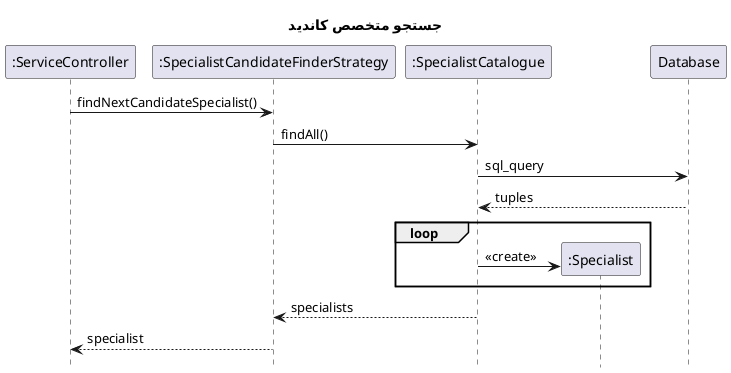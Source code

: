 @startuml findNextCandidate
hide footbox
title "جستجو متخصص کاندید"
participant ":ServiceController" as ServiceController
participant ":SpecialistCandidateFinderStrategy" as SpecialistCandidateFinderStrategy
participant ":SpecialistCatalogue" as SpecialistCatalogue
participant ":Specialist" as Specialist

ServiceController -> SpecialistCandidateFinderStrategy: findNextCandidateSpecialist()
SpecialistCandidateFinderStrategy -> SpecialistCatalogue: findAll()
SpecialistCatalogue -> Database: sql_query
return tuples
loop
    SpecialistCatalogue -> Specialist **: <<create>>
end
SpecialistCatalogue --> SpecialistCandidateFinderStrategy: specialists
SpecialistCandidateFinderStrategy --> ServiceController: specialist

@enduml
